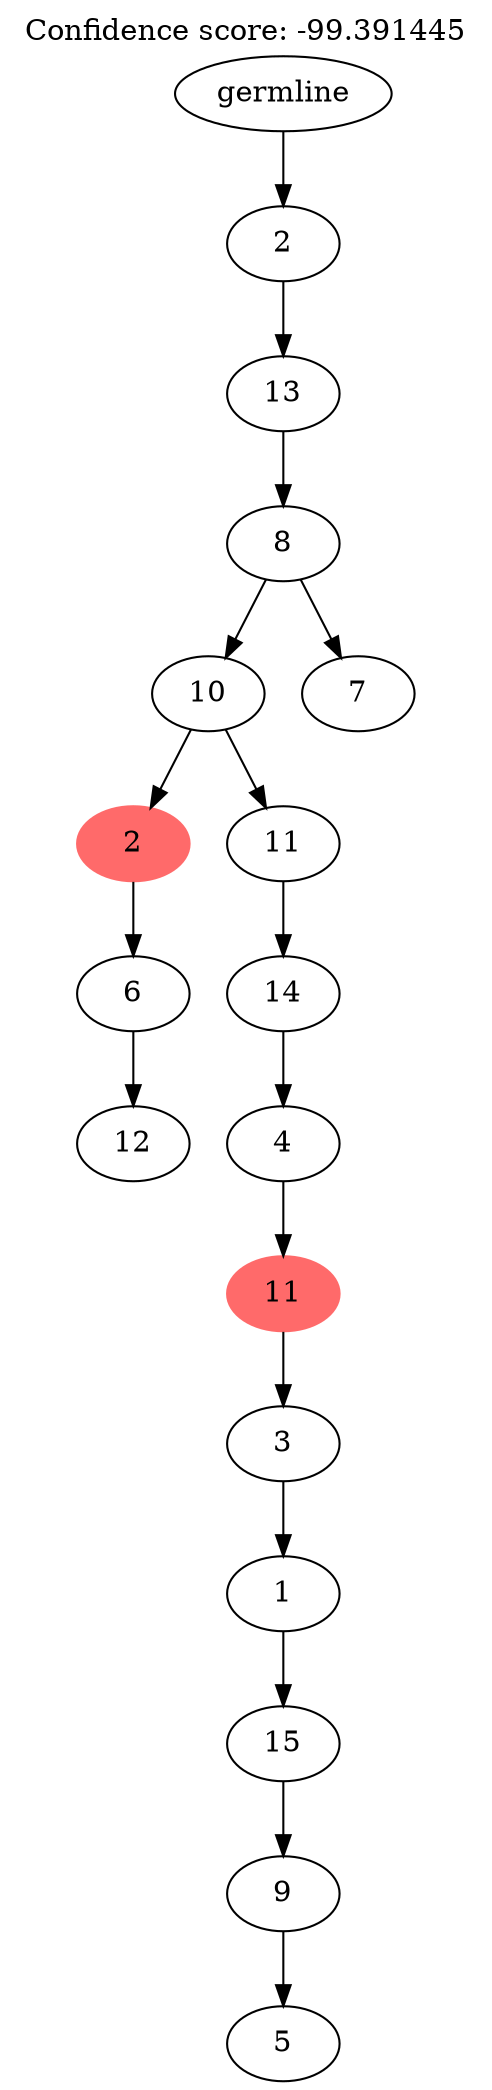 digraph g {
	"15" -> "16";
	"16" [label="12"];
	"14" -> "15";
	"15" [label="6"];
	"12" -> "13";
	"13" [label="5"];
	"11" -> "12";
	"12" [label="9"];
	"10" -> "11";
	"11" [label="15"];
	"9" -> "10";
	"10" [label="1"];
	"8" -> "9";
	"9" [label="3"];
	"7" -> "8";
	"8" [color=indianred1, style=filled, label="11"];
	"6" -> "7";
	"7" [label="4"];
	"5" -> "6";
	"6" [label="14"];
	"4" -> "5";
	"5" [label="11"];
	"4" -> "14";
	"14" [color=indianred1, style=filled, label="2"];
	"3" -> "4";
	"4" [label="10"];
	"3" -> "17";
	"17" [label="7"];
	"2" -> "3";
	"3" [label="8"];
	"1" -> "2";
	"2" [label="13"];
	"0" -> "1";
	"1" [label="2"];
	"0" [label="germline"];
	labelloc="t";
	label="Confidence score: -99.391445";
}
